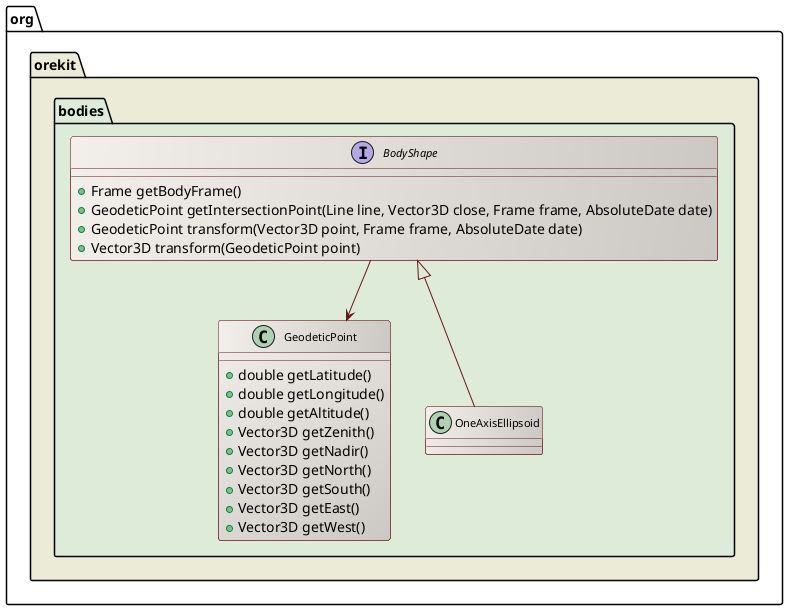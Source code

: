 ' Copyright 2002-2014 CS Systèmes d'Information
' Licensed to CS Systèmes d'Information (CS) under one or more
' contributor license agreements.  See the NOTICE file distributed with
' this work for additional information regarding copyright ownership.
' CS licenses this file to You under the Apache License, Version 2.0
' (the "License"); you may not use this file except in compliance with
' the License.  You may obtain a copy of the License at
'
'   http://www.apache.org/licenses/LICENSE-2.0
'
' Unless required by applicable law or agreed to in writing, software
' distributed under the License is distributed on an "AS IS" BASIS,
' WITHOUT WARRANTIES OR CONDITIONS OF ANY KIND, either express or implied.
' See the License for the specific language governing permissions and
' limitations under the License.
 
@startuml

  skinparam svek                  true
  skinparam ClassBackgroundColor  #F3EFEB/CCC9C5
  skinparam ClassArrowColor       #691616
  skinparam ClassBorderColor      #691616
  skinparam NoteBackgroundColor   #F3EFEB
  skinparam NoteBorderColor       #691616
  skinparam NoteFontColor         #691616
  skinparam ClassFontSize         11

  package org.orekit #ECEBD8 {
    package bodies #DDEBD8 {

    class GeodeticPoint {
      +double getLatitude()
      +double getLongitude()
      +double getAltitude()
      +Vector3D getZenith()
      +Vector3D getNadir()
      +Vector3D getNorth()
      +Vector3D getSouth()
      +Vector3D getEast()
      +Vector3D getWest()
    }

    interface BodyShape {
      +Frame getBodyFrame()
      +GeodeticPoint getIntersectionPoint(Line line, Vector3D close, Frame frame, AbsoluteDate date)
      +GeodeticPoint transform(Vector3D point, Frame frame, AbsoluteDate date)
      +Vector3D transform(GeodeticPoint point)
    }

    class OneAxisEllipsoid
    BodyShape <|-- OneAxisEllipsoid
    BodyShape --> GeodeticPoint

  }
  }

@enduml
